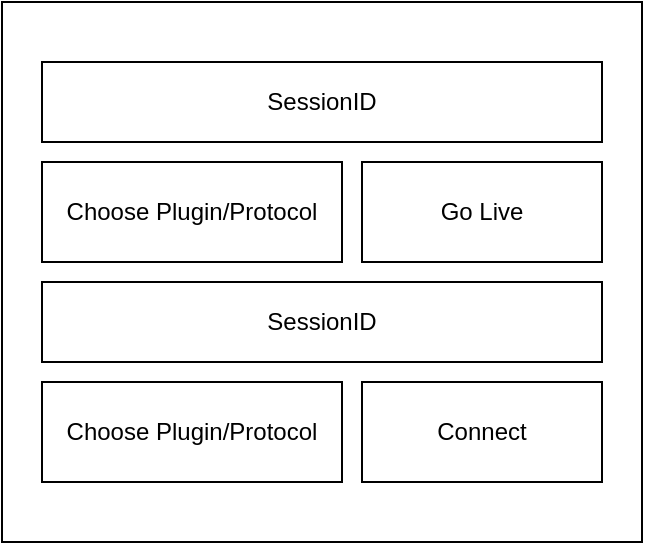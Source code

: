<mxfile>
    <diagram id="0HKani68keH5NpDcK7cA" name="Page-1">
        <mxGraphModel dx="666" dy="547" grid="1" gridSize="10" guides="1" tooltips="1" connect="1" arrows="1" fold="1" page="1" pageScale="1" pageWidth="850" pageHeight="1100" math="0" shadow="0">
            <root>
                <mxCell id="0"/>
                <mxCell id="1" parent="0"/>
                <mxCell id="2" value="" style="rounded=0;whiteSpace=wrap;html=1;" vertex="1" parent="1">
                    <mxGeometry x="80" y="80" width="320" height="270" as="geometry"/>
                </mxCell>
                <mxCell id="3" value="Go Live" style="rounded=0;whiteSpace=wrap;html=1;" vertex="1" parent="1">
                    <mxGeometry x="260" y="160" width="120" height="50" as="geometry"/>
                </mxCell>
                <mxCell id="4" value="SessionID" style="rounded=0;whiteSpace=wrap;html=1;" vertex="1" parent="1">
                    <mxGeometry x="100" y="110" width="280" height="40" as="geometry"/>
                </mxCell>
                <mxCell id="5" value="Connect" style="rounded=0;whiteSpace=wrap;html=1;" vertex="1" parent="1">
                    <mxGeometry x="260" y="270" width="120" height="50" as="geometry"/>
                </mxCell>
                <mxCell id="6" value="SessionID" style="rounded=0;whiteSpace=wrap;html=1;" vertex="1" parent="1">
                    <mxGeometry x="100" y="220" width="280" height="40" as="geometry"/>
                </mxCell>
                <mxCell id="7" value="Choose Plugin/Protocol" style="rounded=0;whiteSpace=wrap;html=1;" vertex="1" parent="1">
                    <mxGeometry x="100" y="160" width="150" height="50" as="geometry"/>
                </mxCell>
                <mxCell id="8" value="Choose Plugin/Protocol" style="rounded=0;whiteSpace=wrap;html=1;" vertex="1" parent="1">
                    <mxGeometry x="100" y="270" width="150" height="50" as="geometry"/>
                </mxCell>
            </root>
        </mxGraphModel>
    </diagram>
</mxfile>